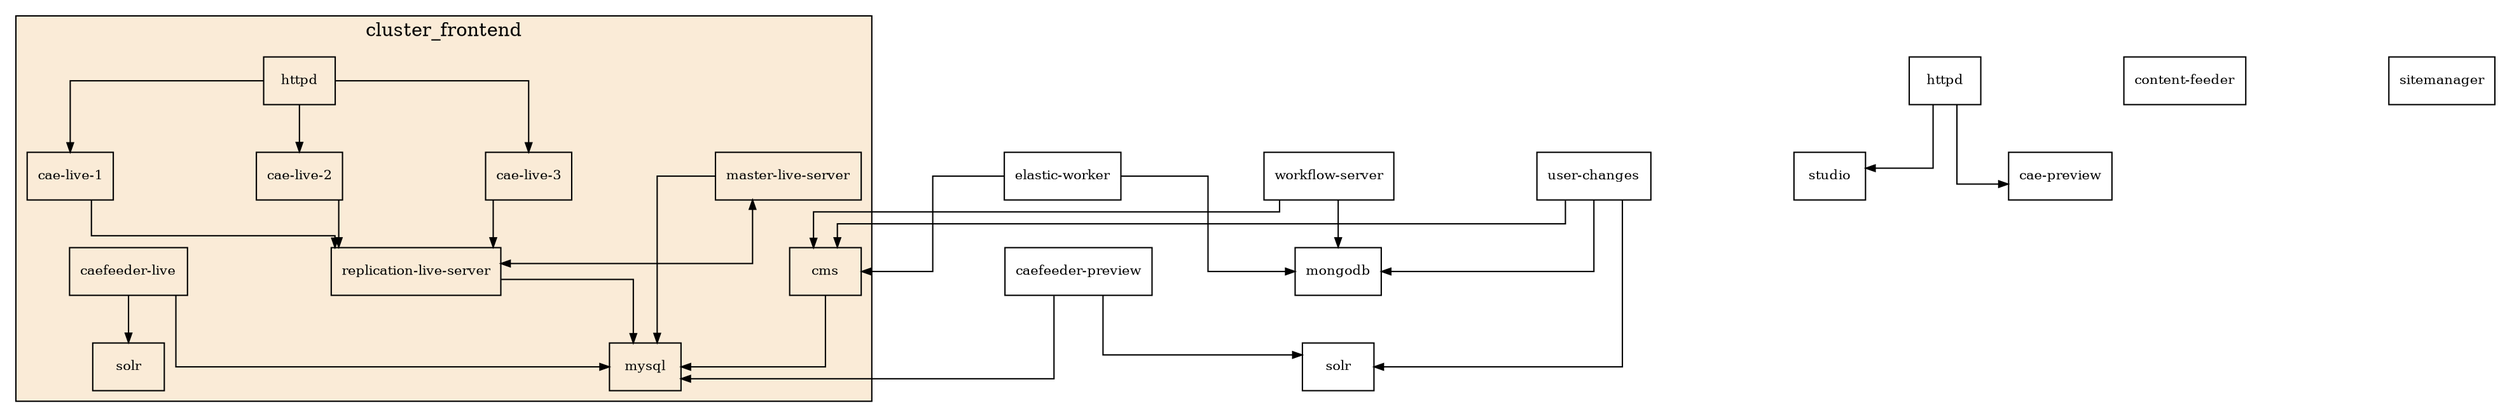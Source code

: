 
digraph G {

  graph [splines=ortho, nodesep=1.5]

//   compound=true;

//  ratio=1
//   overlap=false
//  start=1
//  rankdir=LR;

  node [
    fontsize=10,
//     height=0.02,
//     width=0.02,
    shape=box
  ]

  edge [
    style=solid,
    arrowhead="normal",
    arrowsize="0.7",
//     headport="n"
//     tailport="s"
  ]

  subgraph database {

    graph [label="database", bgcolor = blue ] //, rank = same, bgcolor = antiquewhite, fixedsize=true, width=4, height=1]

    mysql         [label="mysql"]
    mongodb       [label="mongodb"]
  }

  subgraph backend {

    graph [ label="backend" ]

    httpd_be        [label="httpd"]

    mls             [label="content-management-server"]
    content_feeder  [label="content-feeder"]
    user_changes    [label="user-changes"]
    elastic_worker  [label="elastic-worker"]
    cae_preview     [label="cae-preview"]
    studio          [label="studio"]
    sitemanager     [label="sitemanager"]
    feeder_preview  [label="caefeeder-preview"]

    workflow_server [label="workflow-server"]
    solr_be         [label="solr"]

    httpd_be        -> cae_preview
    httpd_be        -> studio

    mls             -> mysql
    feeder_preview  -> mysql

    feeder_preview  -> solr_be
    user_changes    -> solr_be

    workflow_server -> cms
    workflow_server -> mongodb

    elastic_worker  -> cms
    elastic_worker  -> mongodb

    user_changes    -> cms
    user_changes    -> mongodb

    mls             -> rls [ dir=both]
  }

  subgraph cluster_frontend {

    graph [label="cluster_frontend", bgcolor = antiquewhite ]

    subgraph frontend {


      rls         [label="replication-live-server"]
      mls         [label="master-live-server"]
      feeder_live [label="caefeeder-live"]
      solr_fe     [label="solr"]

      cms             -> mysql
      rls             -> mysql
      feeder_live     -> mysql
      feeder_live     -> solr_fe
    }


    subgraph delivery {

      httpd_fe      [label="httpd"]
      cae1          [label="cae-live-1"]
      cae2          [label="cae-live-2"]
      cae3          [label="cae-live-3"]

      httpd_fe  -> cae1
      httpd_fe  -> cae2
      httpd_fe  -> cae3

      cae1      -> rls
      cae2      -> rls
      cae3      -> rls
    }
  }



}
